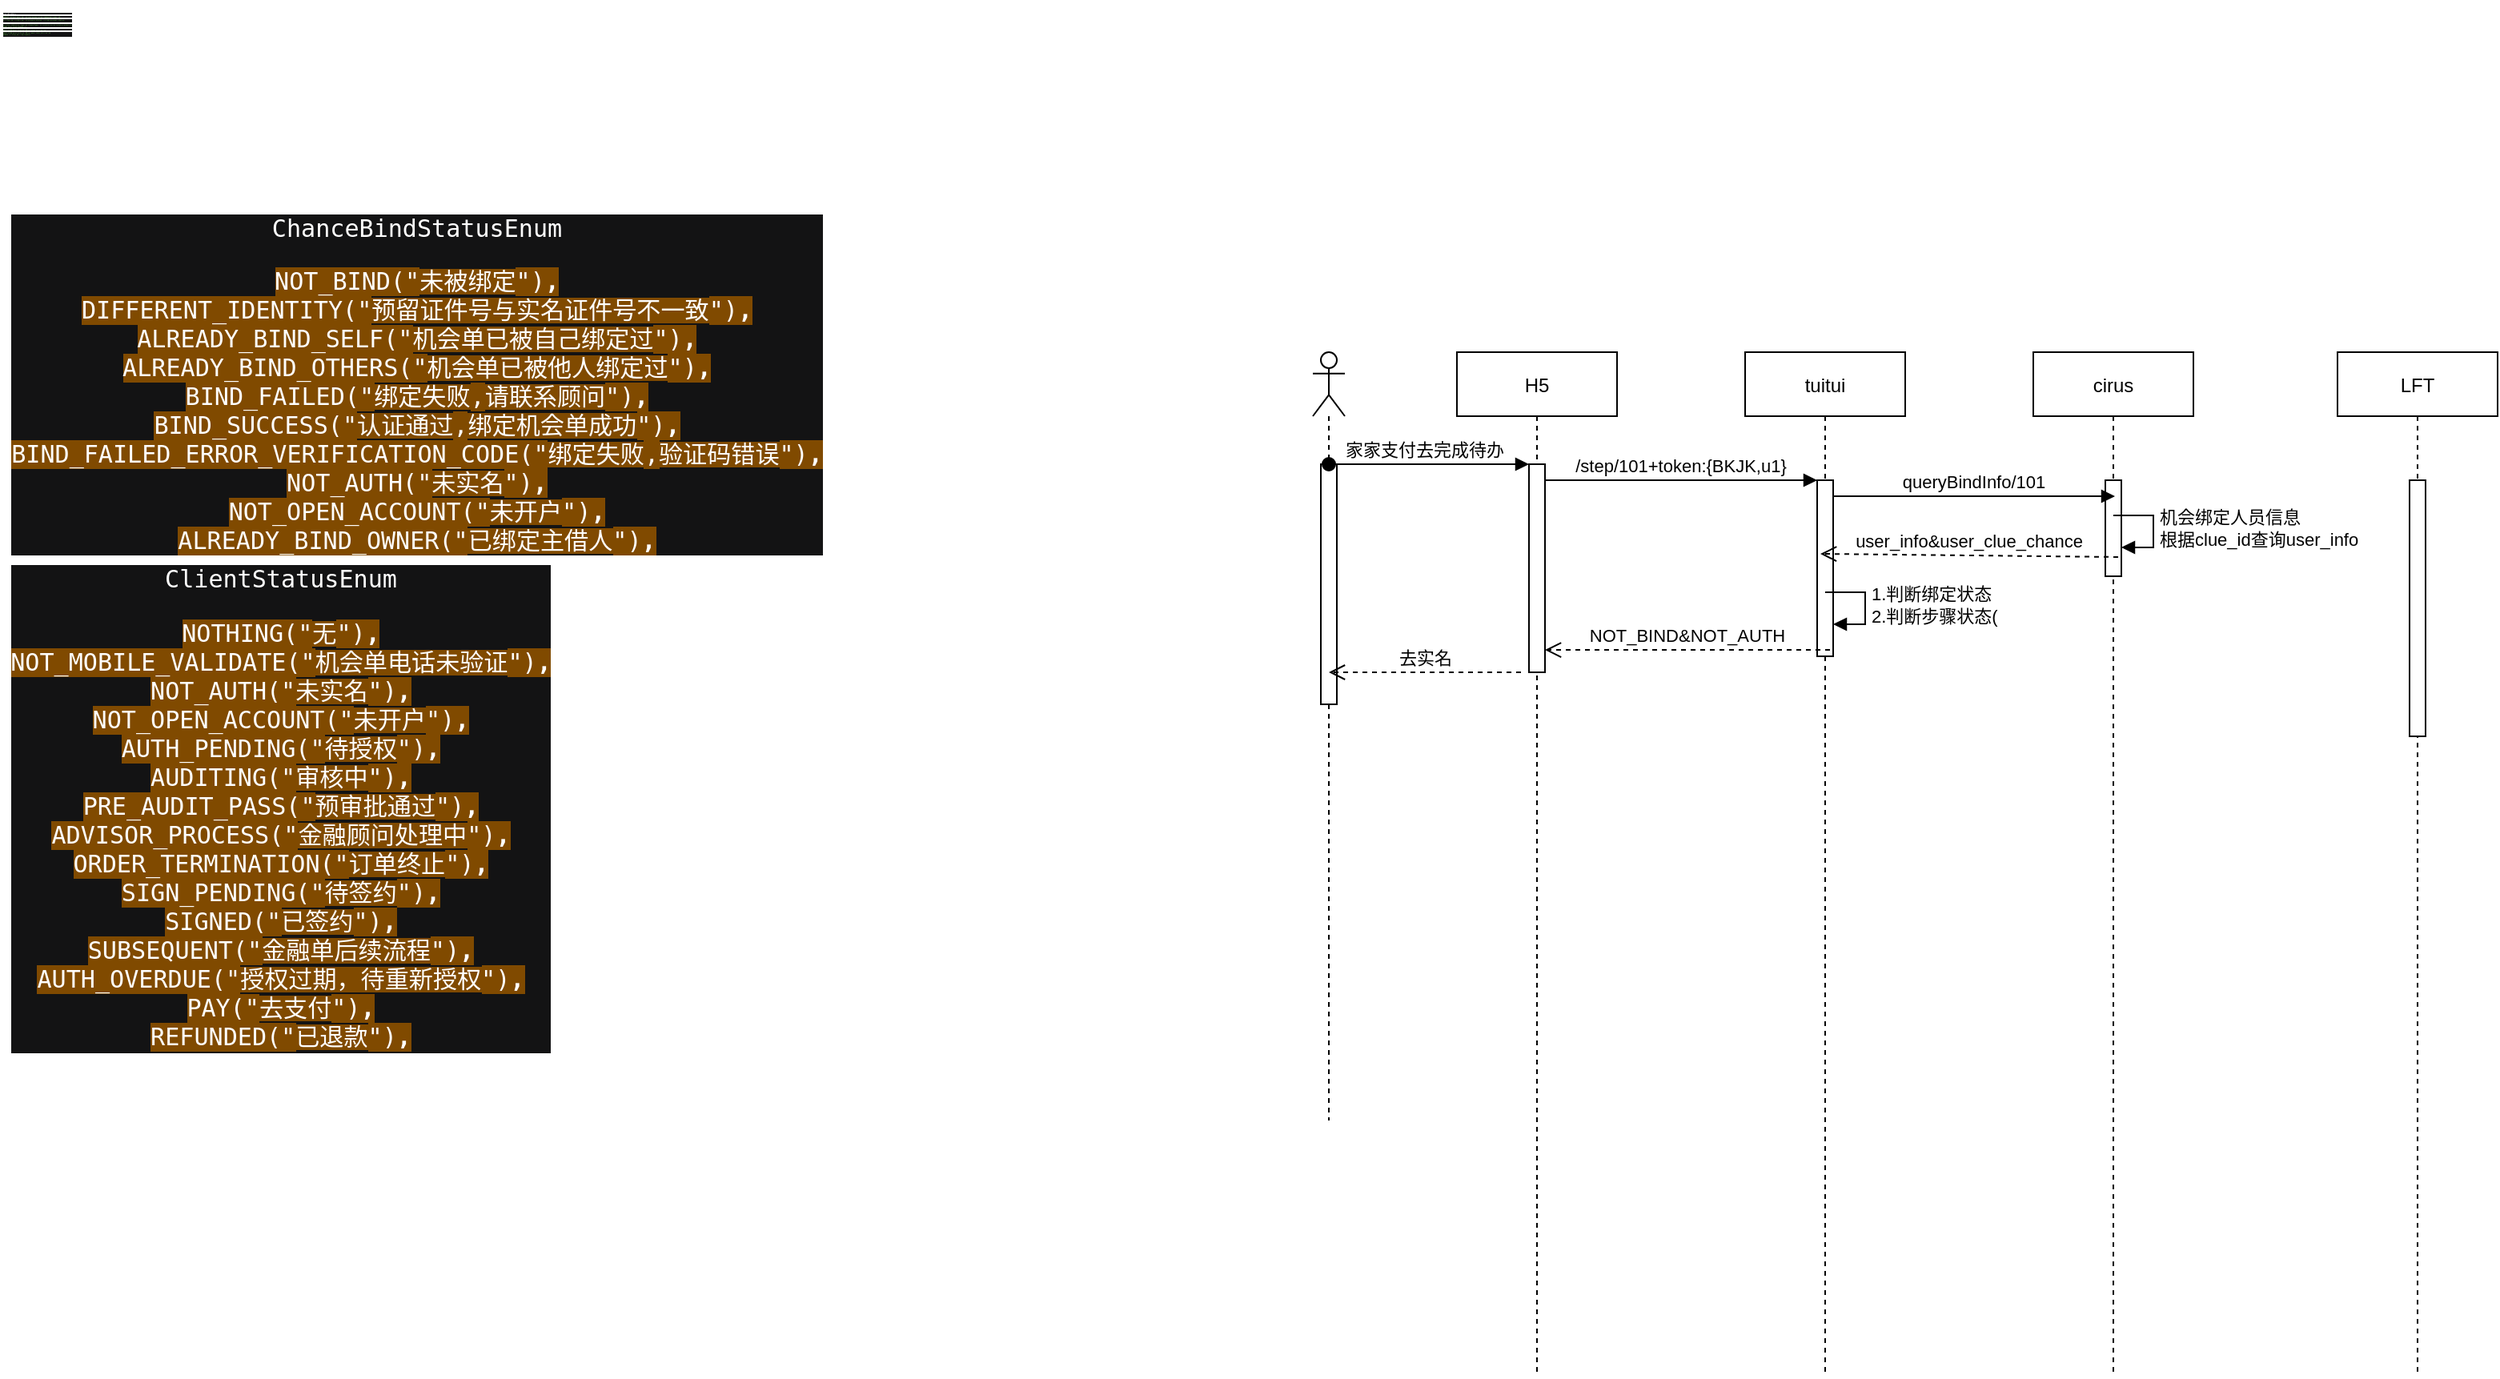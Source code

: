 <mxfile version="14.2.7" type="github">
  <diagram id="kgpKYQtTHZ0yAKxKKP6v" name="Page-1">
    <mxGraphModel dx="3220" dy="2370" grid="1" gridSize="10" guides="1" tooltips="1" connect="1" arrows="1" fold="1" page="1" pageScale="1" pageWidth="850" pageHeight="1100" math="0" shadow="0">
      <root>
        <mxCell id="0" />
        <mxCell id="1" parent="0" />
        <mxCell id="9an_gNBY0MOmyQ4hXC5S-11" value="H5" style="shape=umlLifeline;perimeter=lifelinePerimeter;container=1;collapsible=0;recursiveResize=0;rounded=0;shadow=0;strokeWidth=1;" vertex="1" parent="1">
          <mxGeometry x="120" y="80" width="100" height="640" as="geometry" />
        </mxCell>
        <mxCell id="9an_gNBY0MOmyQ4hXC5S-12" value="" style="points=[];perimeter=orthogonalPerimeter;rounded=0;shadow=0;strokeWidth=1;" vertex="1" parent="9an_gNBY0MOmyQ4hXC5S-11">
          <mxGeometry x="45" y="70" width="10" height="130" as="geometry" />
        </mxCell>
        <mxCell id="9an_gNBY0MOmyQ4hXC5S-13" value="tuitui" style="shape=umlLifeline;perimeter=lifelinePerimeter;container=1;collapsible=0;recursiveResize=0;rounded=0;shadow=0;strokeWidth=1;" vertex="1" parent="1">
          <mxGeometry x="300" y="80" width="100" height="640" as="geometry" />
        </mxCell>
        <mxCell id="9an_gNBY0MOmyQ4hXC5S-14" value="" style="points=[];perimeter=orthogonalPerimeter;rounded=0;shadow=0;strokeWidth=1;" vertex="1" parent="9an_gNBY0MOmyQ4hXC5S-13">
          <mxGeometry x="45" y="80" width="10" height="110" as="geometry" />
        </mxCell>
        <mxCell id="9an_gNBY0MOmyQ4hXC5S-15" value="1.判断绑定状态&lt;br&gt;2.判断步骤状态(" style="edgeStyle=orthogonalEdgeStyle;html=1;align=left;spacingLeft=2;endArrow=block;rounded=0;entryX=1;entryY=0;" edge="1" parent="9an_gNBY0MOmyQ4hXC5S-13">
          <mxGeometry relative="1" as="geometry">
            <mxPoint x="50" y="150" as="sourcePoint" />
            <Array as="points">
              <mxPoint x="75" y="150" />
            </Array>
            <mxPoint x="55" y="170" as="targetPoint" />
          </mxGeometry>
        </mxCell>
        <mxCell id="9an_gNBY0MOmyQ4hXC5S-16" value="NOT_BIND&amp;NOT_AUTH" style="verticalAlign=bottom;endArrow=open;dashed=1;endSize=8;exitX=0.8;exitY=0.964;shadow=0;strokeWidth=1;exitDx=0;exitDy=0;exitPerimeter=0;" edge="1" parent="1" source="9an_gNBY0MOmyQ4hXC5S-14" target="9an_gNBY0MOmyQ4hXC5S-12">
          <mxGeometry relative="1" as="geometry">
            <mxPoint x="275" y="236" as="targetPoint" />
          </mxGeometry>
        </mxCell>
        <mxCell id="9an_gNBY0MOmyQ4hXC5S-17" value="/step/101+token:{BKJK,u1}" style="verticalAlign=bottom;endArrow=block;entryX=0;entryY=0;shadow=0;strokeWidth=1;" edge="1" parent="1" source="9an_gNBY0MOmyQ4hXC5S-12" target="9an_gNBY0MOmyQ4hXC5S-14">
          <mxGeometry relative="1" as="geometry">
            <mxPoint x="275" y="160" as="sourcePoint" />
          </mxGeometry>
        </mxCell>
        <mxCell id="9an_gNBY0MOmyQ4hXC5S-18" value="cirus" style="shape=umlLifeline;perimeter=lifelinePerimeter;container=1;collapsible=0;recursiveResize=0;rounded=0;shadow=0;strokeWidth=1;" vertex="1" parent="1">
          <mxGeometry x="480" y="80" width="100" height="640" as="geometry" />
        </mxCell>
        <mxCell id="9an_gNBY0MOmyQ4hXC5S-19" value="" style="html=1;points=[];perimeter=orthogonalPerimeter;" vertex="1" parent="9an_gNBY0MOmyQ4hXC5S-18">
          <mxGeometry x="45" y="80" width="10" height="60" as="geometry" />
        </mxCell>
        <mxCell id="9an_gNBY0MOmyQ4hXC5S-20" value="机会绑定人员信息&lt;br&gt;根据clue_id查询user_info&lt;br&gt;" style="edgeStyle=orthogonalEdgeStyle;html=1;align=left;spacingLeft=2;endArrow=block;rounded=0;entryX=1;entryY=0;" edge="1" parent="9an_gNBY0MOmyQ4hXC5S-18">
          <mxGeometry relative="1" as="geometry">
            <mxPoint x="50" y="102" as="sourcePoint" />
            <Array as="points">
              <mxPoint x="75" y="102" />
            </Array>
            <mxPoint x="55" y="122" as="targetPoint" />
          </mxGeometry>
        </mxCell>
        <mxCell id="9an_gNBY0MOmyQ4hXC5S-21" value="" style="shape=umlLifeline;participant=umlActor;perimeter=lifelinePerimeter;whiteSpace=wrap;html=1;container=1;collapsible=0;recursiveResize=0;verticalAlign=top;spacingTop=36;outlineConnect=0;" vertex="1" parent="1">
          <mxGeometry x="30" y="80" width="20" height="480" as="geometry" />
        </mxCell>
        <mxCell id="9an_gNBY0MOmyQ4hXC5S-22" value="" style="html=1;points=[];perimeter=orthogonalPerimeter;" vertex="1" parent="9an_gNBY0MOmyQ4hXC5S-21">
          <mxGeometry x="5" y="70" width="10" height="150" as="geometry" />
        </mxCell>
        <mxCell id="9an_gNBY0MOmyQ4hXC5S-23" value="家家支付去完成待办" style="verticalAlign=bottom;startArrow=oval;endArrow=block;startSize=8;shadow=0;strokeWidth=1;" edge="1" parent="1" source="9an_gNBY0MOmyQ4hXC5S-21" target="9an_gNBY0MOmyQ4hXC5S-12">
          <mxGeometry x="0.282" y="-20" relative="1" as="geometry">
            <mxPoint x="105" y="150" as="sourcePoint" />
            <Array as="points">
              <mxPoint x="120" y="150" />
            </Array>
            <mxPoint x="-20" y="-20" as="offset" />
          </mxGeometry>
        </mxCell>
        <mxCell id="9an_gNBY0MOmyQ4hXC5S-24" value="LFT" style="shape=umlLifeline;perimeter=lifelinePerimeter;container=1;collapsible=0;recursiveResize=0;rounded=0;shadow=0;strokeWidth=1;" vertex="1" parent="1">
          <mxGeometry x="670" y="80" width="100" height="640" as="geometry" />
        </mxCell>
        <mxCell id="9an_gNBY0MOmyQ4hXC5S-25" value="" style="points=[];perimeter=orthogonalPerimeter;rounded=0;shadow=0;strokeWidth=1;" vertex="1" parent="9an_gNBY0MOmyQ4hXC5S-24">
          <mxGeometry x="45" y="80" width="10" height="160" as="geometry" />
        </mxCell>
        <mxCell id="9an_gNBY0MOmyQ4hXC5S-26" value="queryBindInfo/101" style="verticalAlign=bottom;endArrow=block;shadow=0;strokeWidth=1;" edge="1" parent="1" source="9an_gNBY0MOmyQ4hXC5S-14">
          <mxGeometry relative="1" as="geometry">
            <mxPoint x="240" y="200" as="sourcePoint" />
            <mxPoint x="531" y="170" as="targetPoint" />
          </mxGeometry>
        </mxCell>
        <mxCell id="9an_gNBY0MOmyQ4hXC5S-27" value="&lt;pre style=&quot;background-color: rgb(19 , 19 , 20) ; color: rgb(235 , 235 , 235) ; font-family: &amp;#34;dejavu sans mono&amp;#34; ; font-size: 1px&quot;&gt;queryBindInfo&lt;span style=&quot;color: rgb(84 , 179 , 62) ; font-size: 1px&quot;&gt;&lt;br&gt;&lt;/span&gt;&lt;/pre&gt;&lt;pre style=&quot;background-color: rgb(19 , 19 , 20) ; color: rgb(235 , 235 , 235) ; font-family: &amp;#34;dejavu sans mono&amp;#34; ; font-size: 1px&quot;&gt;&lt;span style=&quot;color: rgb(84 , 179 , 62) ; font-size: 1px&quot;&gt;SELECT ui.uus_user_id, ui.uus_union_id,ui.temporary_user_id, &lt;/span&gt;&lt;/pre&gt;&lt;pre style=&quot;background-color: rgb(19 , 19 , 20) ; color: rgb(235 , 235 , 235) ; font-family: &amp;#34;dejavu sans mono&amp;#34; ; font-size: 1px&quot;&gt;&lt;span style=&quot;color: rgb(84 , 179 , 62) ; font-size: 1px&quot;&gt;cc.clue_id, cc.biz_no, cc.process_status, cc.sub_process_status, &lt;/span&gt;&lt;/pre&gt;&lt;pre style=&quot;background-color: rgb(19 , 19 , 20) ; color: rgb(235 , 235 , 235) ; font-family: &amp;#34;dejavu sans mono&amp;#34; ; font-size: 1px&quot;&gt;&lt;span style=&quot;color: rgb(84 , 179 , 62) ; font-size: 1px&quot;&gt;cc.live_status,cc.type as chanceType, cc.service_no as service_order_no &lt;br style=&quot;font-size: 1px&quot;&gt;&lt;/span&gt;&lt;span style=&quot;color: rgb(84 , 179 , 62) ; font-size: 1px&quot;&gt;FROM user_clue_chance cc &lt;/span&gt;&lt;/pre&gt;&lt;pre style=&quot;background-color: rgb(19 , 19 , 20) ; color: rgb(235 , 235 , 235) ; font-family: &amp;#34;dejavu sans mono&amp;#34; ; font-size: 1px&quot;&gt;&lt;span style=&quot;color: rgb(84 , 179 , 62) ; font-size: 1px&quot;&gt;LEFT JOIN user_clue uc ON cc.clue_id = uc.id &lt;/span&gt;&lt;/pre&gt;&lt;pre style=&quot;background-color: rgb(19 , 19 , 20) ; color: rgb(235 , 235 , 235) ; font-family: &amp;#34;dejavu sans mono&amp;#34; ; font-size: 1px&quot;&gt;&lt;span style=&quot;color: rgb(84 , 179 , 62) ; font-size: 1px&quot;&gt;LEFT JOIN user_info ui ON uc.user_info_id = ui.id &lt;br style=&quot;font-size: 1px&quot;&gt;&lt;/span&gt;&lt;span style=&quot;color: rgb(84 , 179 , 62) ; font-size: 1px&quot;&gt;WHERE cc.clue_id = #{clueId}&lt;/span&gt;&lt;/pre&gt;" style="text;whiteSpace=wrap;html=1;" vertex="1" parent="1">
          <mxGeometry x="-790" y="-140" width="550" height="90" as="geometry" />
        </mxCell>
        <mxCell id="9an_gNBY0MOmyQ4hXC5S-28" value="user_info&amp;user_clue_chance" style="verticalAlign=bottom;endArrow=open;dashed=1;endSize=8;shadow=0;strokeWidth=1;entryX=0.2;entryY=0.418;entryDx=0;entryDy=0;entryPerimeter=0;" edge="1" parent="1" target="9an_gNBY0MOmyQ4hXC5S-14">
          <mxGeometry relative="1" as="geometry">
            <mxPoint x="350" y="210" as="targetPoint" />
            <mxPoint x="533" y="208" as="sourcePoint" />
          </mxGeometry>
        </mxCell>
        <mxCell id="9an_gNBY0MOmyQ4hXC5S-29" value="&lt;pre style=&quot;background-color: #131314 ; color: #ebebeb ; font-family: &amp;#34;dejavu sans mono&amp;#34; ; font-size: 11.3pt&quot;&gt;&lt;pre style=&quot;font-family: &amp;#34;dejavu sans mono&amp;#34; ; font-size: 11.3pt&quot;&gt;&lt;pre style=&quot;font-family: &amp;#34;dejavu sans mono&amp;#34; ; font-size: 11.3pt&quot;&gt;&lt;pre style=&quot;font-family: &amp;#34;dejavu sans mono&amp;#34; ; font-size: 11.3pt&quot;&gt;&lt;span style=&quot;color: #ffffff&quot;&gt;ChanceBindStatusEnum&lt;/span&gt;&lt;/pre&gt;&lt;/pre&gt;&lt;/pre&gt;&lt;pre style=&quot;font-family: &amp;#34;dejavu sans mono&amp;#34; ; font-size: 11.3pt&quot;&gt;&lt;pre style=&quot;font-family: &amp;#34;dejavu sans mono&amp;#34; ; font-size: 11.3pt&quot;&gt;&lt;span style=&quot;color: #ffffff ; background-color: #804a00&quot;&gt;NOT_BIND(&quot;&lt;/span&gt;&lt;span style=&quot;color: #ffffff ; background-color: #804a00 ; font-family: &amp;#34;宋体&amp;#34;&quot;&gt;未被绑定&lt;/span&gt;&lt;span style=&quot;color: #ffffff ; background-color: #804a00&quot;&gt;&quot;)&lt;/span&gt;&lt;span style=&quot;color: #ffffff ; background-color: #804a00 ; font-weight: bold&quot;&gt;,&lt;br&gt;&lt;/span&gt;&lt;span style=&quot;color: #ffffff ; background-color: #804a00&quot;&gt;DIFFERENT_IDENTITY(&quot;&lt;/span&gt;&lt;span style=&quot;color: #ffffff ; background-color: #804a00 ; font-family: &amp;#34;宋体&amp;#34;&quot;&gt;预留证件号与实名证件号不一致&lt;/span&gt;&lt;span style=&quot;color: #ffffff ; background-color: #804a00&quot;&gt;&quot;)&lt;/span&gt;&lt;span style=&quot;color: #ffffff ; background-color: #804a00 ; font-weight: bold&quot;&gt;,&lt;br&gt;&lt;/span&gt;&lt;span style=&quot;color: #ffffff ; background-color: #804a00&quot;&gt;ALREADY_BIND_SELF(&quot;&lt;/span&gt;&lt;span style=&quot;color: #ffffff ; background-color: #804a00 ; font-family: &amp;#34;宋体&amp;#34;&quot;&gt;机会单已被自己绑定过&lt;/span&gt;&lt;span style=&quot;color: #ffffff ; background-color: #804a00&quot;&gt;&quot;)&lt;/span&gt;&lt;span style=&quot;color: #ffffff ; background-color: #804a00 ; font-weight: bold&quot;&gt;,&lt;br&gt;&lt;/span&gt;&lt;span style=&quot;color: #ffffff ; background-color: #804a00&quot;&gt;ALREADY_BIND_OTHERS(&quot;&lt;/span&gt;&lt;span style=&quot;color: #ffffff ; background-color: #804a00 ; font-family: &amp;#34;宋体&amp;#34;&quot;&gt;机会单已被他人绑定过&lt;/span&gt;&lt;span style=&quot;color: #ffffff ; background-color: #804a00&quot;&gt;&quot;)&lt;/span&gt;&lt;span style=&quot;color: #ffffff ; background-color: #804a00 ; font-weight: bold&quot;&gt;,&lt;br&gt;&lt;/span&gt;&lt;span style=&quot;color: #ffffff ; background-color: #804a00&quot;&gt;BIND_FAILED(&quot;&lt;/span&gt;&lt;span style=&quot;color: #ffffff ; background-color: #804a00 ; font-family: &amp;#34;宋体&amp;#34;&quot;&gt;绑定失败&lt;/span&gt;&lt;span style=&quot;color: #ffffff ; background-color: #804a00&quot;&gt;,&lt;/span&gt;&lt;span style=&quot;color: #ffffff ; background-color: #804a00 ; font-family: &amp;#34;宋体&amp;#34;&quot;&gt;请联系顾问&lt;/span&gt;&lt;span style=&quot;color: #ffffff ; background-color: #804a00&quot;&gt;&quot;)&lt;/span&gt;&lt;span style=&quot;color: #ffffff ; background-color: #804a00 ; font-weight: bold&quot;&gt;,&lt;br&gt;&lt;/span&gt;&lt;span style=&quot;color: #ffffff ; background-color: #804a00&quot;&gt;BIND_SUCCESS(&quot;&lt;/span&gt;&lt;span style=&quot;color: #ffffff ; background-color: #804a00 ; font-family: &amp;#34;宋体&amp;#34;&quot;&gt;认证通过&lt;/span&gt;&lt;span style=&quot;color: #ffffff ; background-color: #804a00&quot;&gt;,&lt;/span&gt;&lt;span style=&quot;color: #ffffff ; background-color: #804a00 ; font-family: &amp;#34;宋体&amp;#34;&quot;&gt;绑定机会单成功&lt;/span&gt;&lt;span style=&quot;color: #ffffff ; background-color: #804a00&quot;&gt;&quot;)&lt;/span&gt;&lt;span style=&quot;color: #ffffff ; background-color: #804a00 ; font-weight: bold&quot;&gt;,&lt;br&gt;&lt;/span&gt;&lt;span style=&quot;color: #ffffff ; background-color: #804a00&quot;&gt;BIND_FAILED_ERROR_VERIFICATION_CODE(&quot;&lt;/span&gt;&lt;span style=&quot;color: #ffffff ; background-color: #804a00 ; font-family: &amp;#34;宋体&amp;#34;&quot;&gt;绑定失败&lt;/span&gt;&lt;span style=&quot;color: #ffffff ; background-color: #804a00&quot;&gt;,&lt;/span&gt;&lt;span style=&quot;color: #ffffff ; background-color: #804a00 ; font-family: &amp;#34;宋体&amp;#34;&quot;&gt;验证码错误&lt;/span&gt;&lt;span style=&quot;color: #ffffff ; background-color: #804a00&quot;&gt;&quot;)&lt;/span&gt;&lt;span style=&quot;color: #ffffff ; background-color: #804a00 ; font-weight: bold&quot;&gt;,&lt;br&gt;&lt;/span&gt;&lt;span style=&quot;color: #ffffff ; background-color: #804a00&quot;&gt;NOT_AUTH(&quot;&lt;/span&gt;&lt;span style=&quot;color: #ffffff ; background-color: #804a00 ; font-family: &amp;#34;宋体&amp;#34;&quot;&gt;未实名&lt;/span&gt;&lt;span style=&quot;color: #ffffff ; background-color: #804a00&quot;&gt;&quot;)&lt;/span&gt;&lt;span style=&quot;color: #ffffff ; background-color: #804a00 ; font-weight: bold&quot;&gt;,&lt;br&gt;&lt;/span&gt;&lt;span style=&quot;color: #ffffff ; background-color: #804a00&quot;&gt;NOT_OPEN_ACCOUNT(&quot;&lt;/span&gt;&lt;span style=&quot;color: #ffffff ; background-color: #804a00 ; font-family: &amp;#34;宋体&amp;#34;&quot;&gt;未开户&lt;/span&gt;&lt;span style=&quot;color: #ffffff ; background-color: #804a00&quot;&gt;&quot;)&lt;/span&gt;&lt;span style=&quot;color: #ffffff ; background-color: #804a00 ; font-weight: bold&quot;&gt;,&lt;br&gt;&lt;/span&gt;&lt;span style=&quot;color: #ffffff ; background-color: #804a00&quot;&gt;ALREADY_BIND_OWNER(&quot;&lt;/span&gt;&lt;span style=&quot;color: #ffffff ; background-color: #804a00 ; font-family: &amp;#34;宋体&amp;#34;&quot;&gt;已绑定主借人&lt;/span&gt;&lt;span style=&quot;color: #ffffff ; background-color: #804a00&quot;&gt;&quot;)&lt;/span&gt;&lt;span style=&quot;color: #ffffff ; background-color: #804a00 ; font-weight: bold&quot;&gt;,&lt;/span&gt;&lt;/pre&gt;&lt;/pre&gt;&lt;/pre&gt;" style="text;html=1;resizable=0;autosize=1;align=center;verticalAlign=middle;points=[];fillColor=none;strokeColor=none;rounded=0;" vertex="1" parent="1">
          <mxGeometry x="-790" width="520" height="200" as="geometry" />
        </mxCell>
        <mxCell id="9an_gNBY0MOmyQ4hXC5S-30" value="&lt;pre style=&quot;background-color: #131314 ; color: #ebebeb ; font-family: &amp;#34;dejavu sans mono&amp;#34; ; font-size: 11.3pt&quot;&gt;&lt;pre style=&quot;font-family: &amp;#34;dejavu sans mono&amp;#34; ; font-size: 11.3pt&quot;&gt;&lt;pre style=&quot;font-family: &amp;#34;dejavu sans mono&amp;#34; ; font-size: 11.3pt&quot;&gt;&lt;span style=&quot;color: #ffffff&quot;&gt;ClientStatusEnum&lt;/span&gt;&lt;/pre&gt;&lt;/pre&gt;&lt;pre style=&quot;font-family: &amp;#34;dejavu sans mono&amp;#34; ; font-size: 11.3pt&quot;&gt;&lt;span style=&quot;color: #ffffff ; background-color: #804a00&quot;&gt;NOTHING(&quot;&lt;/span&gt;&lt;span style=&quot;color: #ffffff ; background-color: #804a00 ; font-family: &amp;#34;宋体&amp;#34;&quot;&gt;无&lt;/span&gt;&lt;span style=&quot;color: #ffffff ; background-color: #804a00&quot;&gt;&quot;)&lt;/span&gt;&lt;span style=&quot;color: #ffffff ; background-color: #804a00 ; font-weight: bold&quot;&gt;,&lt;br&gt;&lt;/span&gt;&lt;span style=&quot;color: #ffffff ; background-color: #804a00&quot;&gt;NOT_MOBILE_VALIDATE(&quot;&lt;/span&gt;&lt;span style=&quot;color: #ffffff ; background-color: #804a00 ; font-family: &amp;#34;宋体&amp;#34;&quot;&gt;机会单电话未验证&lt;/span&gt;&lt;span style=&quot;color: #ffffff ; background-color: #804a00&quot;&gt;&quot;)&lt;/span&gt;&lt;span style=&quot;color: #ffffff ; background-color: #804a00 ; font-weight: bold&quot;&gt;,&lt;br&gt;&lt;/span&gt;&lt;span style=&quot;color: #ffffff ; background-color: #804a00&quot;&gt;NOT_AUTH(&quot;&lt;/span&gt;&lt;span style=&quot;color: #ffffff ; background-color: #804a00 ; font-family: &amp;#34;宋体&amp;#34;&quot;&gt;未实名&lt;/span&gt;&lt;span style=&quot;color: #ffffff ; background-color: #804a00&quot;&gt;&quot;)&lt;/span&gt;&lt;span style=&quot;color: #ffffff ; background-color: #804a00 ; font-weight: bold&quot;&gt;,&lt;br&gt;&lt;/span&gt;&lt;span style=&quot;color: #ffffff ; background-color: #804a00&quot;&gt;NOT_OPEN_ACCOUNT(&quot;&lt;/span&gt;&lt;span style=&quot;color: #ffffff ; background-color: #804a00 ; font-family: &amp;#34;宋体&amp;#34;&quot;&gt;未开户&lt;/span&gt;&lt;span style=&quot;color: #ffffff ; background-color: #804a00&quot;&gt;&quot;)&lt;/span&gt;&lt;span style=&quot;color: #ffffff ; background-color: #804a00 ; font-weight: bold&quot;&gt;,&lt;br&gt;&lt;/span&gt;&lt;span style=&quot;color: #ffffff ; background-color: #804a00&quot;&gt;AUTH_PENDING(&quot;&lt;/span&gt;&lt;span style=&quot;color: #ffffff ; background-color: #804a00 ; font-family: &amp;#34;宋体&amp;#34;&quot;&gt;待授权&lt;/span&gt;&lt;span style=&quot;color: #ffffff ; background-color: #804a00&quot;&gt;&quot;)&lt;/span&gt;&lt;span style=&quot;color: #ffffff ; background-color: #804a00 ; font-weight: bold&quot;&gt;,&lt;br&gt;&lt;/span&gt;&lt;span style=&quot;color: #ffffff ; background-color: #804a00&quot;&gt;AUDITING(&quot;&lt;/span&gt;&lt;span style=&quot;color: #ffffff ; background-color: #804a00 ; font-family: &amp;#34;宋体&amp;#34;&quot;&gt;审核中&lt;/span&gt;&lt;span style=&quot;color: #ffffff ; background-color: #804a00&quot;&gt;&quot;)&lt;/span&gt;&lt;span style=&quot;color: #ffffff ; background-color: #804a00 ; font-weight: bold&quot;&gt;,&lt;br&gt;&lt;/span&gt;&lt;span style=&quot;color: #ffffff ; background-color: #804a00&quot;&gt;PRE_AUDIT_PASS(&quot;&lt;/span&gt;&lt;span style=&quot;color: #ffffff ; background-color: #804a00 ; font-family: &amp;#34;宋体&amp;#34;&quot;&gt;预审批通过&lt;/span&gt;&lt;span style=&quot;color: #ffffff ; background-color: #804a00&quot;&gt;&quot;)&lt;/span&gt;&lt;span style=&quot;color: #ffffff ; background-color: #804a00 ; font-weight: bold&quot;&gt;,&lt;br&gt;&lt;/span&gt;&lt;span style=&quot;color: #ffffff ; background-color: #804a00&quot;&gt;ADVISOR_PROCESS(&quot;&lt;/span&gt;&lt;span style=&quot;color: #ffffff ; background-color: #804a00 ; font-family: &amp;#34;宋体&amp;#34;&quot;&gt;金融顾问处理中&lt;/span&gt;&lt;span style=&quot;color: #ffffff ; background-color: #804a00&quot;&gt;&quot;)&lt;/span&gt;&lt;span style=&quot;color: #ffffff ; background-color: #804a00 ; font-weight: bold&quot;&gt;,&lt;br&gt;&lt;/span&gt;&lt;span style=&quot;color: #ffffff ; background-color: #804a00&quot;&gt;ORDER_TERMINATION(&quot;&lt;/span&gt;&lt;span style=&quot;color: #ffffff ; background-color: #804a00 ; font-family: &amp;#34;宋体&amp;#34;&quot;&gt;订单终止&lt;/span&gt;&lt;span style=&quot;color: #ffffff ; background-color: #804a00&quot;&gt;&quot;)&lt;/span&gt;&lt;span style=&quot;color: #ffffff ; background-color: #804a00 ; font-weight: bold&quot;&gt;,&lt;br&gt;&lt;/span&gt;&lt;span style=&quot;color: #ffffff ; background-color: #804a00&quot;&gt;SIGN_PENDING(&quot;&lt;/span&gt;&lt;span style=&quot;color: #ffffff ; background-color: #804a00 ; font-family: &amp;#34;宋体&amp;#34;&quot;&gt;待签约&lt;/span&gt;&lt;span style=&quot;color: #ffffff ; background-color: #804a00&quot;&gt;&quot;)&lt;/span&gt;&lt;span style=&quot;color: #ffffff ; background-color: #804a00 ; font-weight: bold&quot;&gt;,&lt;br&gt;&lt;/span&gt;&lt;span style=&quot;color: #ffffff ; background-color: #804a00&quot;&gt;SIGNED(&quot;&lt;/span&gt;&lt;span style=&quot;color: #ffffff ; background-color: #804a00 ; font-family: &amp;#34;宋体&amp;#34;&quot;&gt;已签约&lt;/span&gt;&lt;span style=&quot;color: #ffffff ; background-color: #804a00&quot;&gt;&quot;)&lt;/span&gt;&lt;span style=&quot;color: #ffffff ; background-color: #804a00 ; font-weight: bold&quot;&gt;,&lt;br&gt;&lt;/span&gt;&lt;span style=&quot;color: #ffffff ; background-color: #804a00&quot;&gt;SUBSEQUENT(&quot;&lt;/span&gt;&lt;span style=&quot;color: #ffffff ; background-color: #804a00 ; font-family: &amp;#34;宋体&amp;#34;&quot;&gt;金融单后续流程&lt;/span&gt;&lt;span style=&quot;color: #ffffff ; background-color: #804a00&quot;&gt;&quot;)&lt;/span&gt;&lt;span style=&quot;color: #ffffff ; background-color: #804a00 ; font-weight: bold&quot;&gt;,&lt;br&gt;&lt;/span&gt;&lt;span style=&quot;color: #ffffff ; background-color: #804a00&quot;&gt;AUTH_OVERDUE(&quot;&lt;/span&gt;&lt;span style=&quot;color: #ffffff ; background-color: #804a00 ; font-family: &amp;#34;宋体&amp;#34;&quot;&gt;授权过期，待重新授权&lt;/span&gt;&lt;span style=&quot;color: #ffffff ; background-color: #804a00&quot;&gt;&quot;)&lt;/span&gt;&lt;span style=&quot;color: #ffffff ; background-color: #804a00 ; font-weight: bold&quot;&gt;,&lt;br&gt;&lt;/span&gt;&lt;span style=&quot;color: #ffffff ; background-color: #804a00&quot;&gt;PAY(&quot;&lt;/span&gt;&lt;span style=&quot;color: #ffffff ; background-color: #804a00 ; font-family: &amp;#34;宋体&amp;#34;&quot;&gt;去支付&lt;/span&gt;&lt;span style=&quot;color: #ffffff ; background-color: #804a00&quot;&gt;&quot;)&lt;/span&gt;&lt;span style=&quot;color: #ffffff ; background-color: #804a00 ; font-weight: bold&quot;&gt;,&lt;br&gt;&lt;/span&gt;&lt;span style=&quot;color: #ffffff ; background-color: #804a00&quot;&gt;REFUNDED(&quot;&lt;/span&gt;&lt;span style=&quot;color: #ffffff ; background-color: #804a00 ; font-family: &amp;#34;宋体&amp;#34;&quot;&gt;已退款&lt;/span&gt;&lt;span style=&quot;color: #ffffff ; background-color: #804a00&quot;&gt;&quot;)&lt;/span&gt;&lt;span style=&quot;color: #ffffff ; background-color: #804a00 ; font-weight: bold&quot;&gt;,&lt;/span&gt;&lt;/pre&gt;&lt;/pre&gt;" style="text;html=1;resizable=0;autosize=1;align=center;verticalAlign=middle;points=[];fillColor=none;strokeColor=none;rounded=0;" vertex="1" parent="1">
          <mxGeometry x="-790" y="230" width="350" height="270" as="geometry" />
        </mxCell>
        <mxCell id="9an_gNBY0MOmyQ4hXC5S-31" value="去实名" style="html=1;verticalAlign=bottom;endArrow=open;dashed=1;endSize=8;" edge="1" parent="1" target="9an_gNBY0MOmyQ4hXC5S-21">
          <mxGeometry relative="1" as="geometry">
            <mxPoint x="160" y="280" as="sourcePoint" />
            <mxPoint x="80" y="280" as="targetPoint" />
          </mxGeometry>
        </mxCell>
      </root>
    </mxGraphModel>
  </diagram>
</mxfile>
